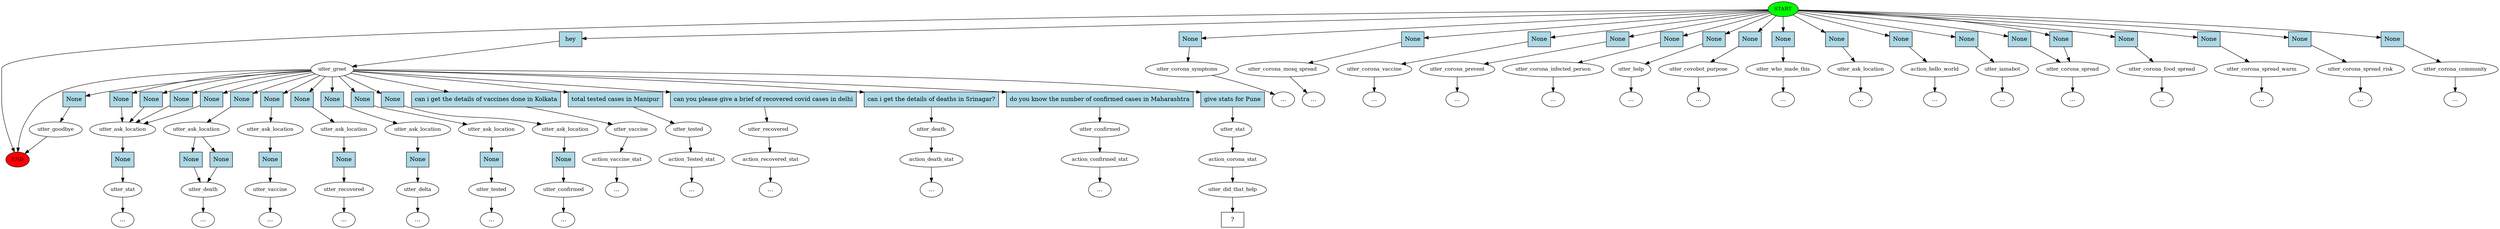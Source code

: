 digraph  {
0 [class="start active", fillcolor=green, fontsize=12, label=START, style=filled];
"-1" [class=end, fillcolor=red, fontsize=12, label=END, style=filled];
1 [class=active, fontsize=12, label=utter_greet];
2 [class="", fontsize=12, label=utter_corona_symptoms];
"-3" [class=ellipsis, label="..."];
3 [class="", fontsize=12, label=utter_corona_mosq_spread];
"-4" [class=ellipsis, label="..."];
4 [class="", fontsize=12, label=utter_corona_vaccine];
"-5" [class=ellipsis, label="..."];
5 [class="", fontsize=12, label=utter_corona_prevent];
"-6" [class=ellipsis, label="..."];
6 [class="", fontsize=12, label=utter_corona_infected_person];
"-7" [class=ellipsis, label="..."];
7 [class="", fontsize=12, label=utter_help];
"-8" [class=ellipsis, label="..."];
8 [class="", fontsize=12, label=utter_covobot_purpose];
"-9" [class=ellipsis, label="..."];
9 [class="", fontsize=12, label=utter_who_made_this];
"-10" [class=ellipsis, label="..."];
11 [class="", fontsize=12, label=utter_ask_location];
12 [class="", fontsize=12, label=utter_stat];
14 [class="", fontsize=12, label=utter_goodbye];
22 [class="", fontsize=12, label=utter_ask_location];
23 [class="", fontsize=12, label=utter_death];
"-15" [class=ellipsis, label="..."];
28 [class="", fontsize=12, label=utter_ask_location];
29 [class="", fontsize=12, label=utter_vaccine];
31 [class="", fontsize=12, label=utter_ask_location];
32 [class="", fontsize=12, label=utter_recovered];
33 [class="", fontsize=12, label=utter_ask_location];
"-18" [class=ellipsis, label="..."];
34 [class="", fontsize=12, label=action_hello_world];
"-19" [class=ellipsis, label="..."];
"-20" [class=ellipsis, label="..."];
39 [class="", fontsize=12, label=utter_ask_location];
40 [class="", fontsize=12, label=utter_delta];
"-21" [class=ellipsis, label="..."];
42 [class="", fontsize=12, label=utter_ask_location];
43 [class="", fontsize=12, label=utter_tested];
"-22" [class=ellipsis, label="..."];
"-23" [class=ellipsis, label="..."];
48 [class="", fontsize=12, label=utter_ask_location];
49 [class="", fontsize=12, label=utter_confirmed];
"-24" [class=ellipsis, label="..."];
"-25" [class=ellipsis, label="..."];
53 [class="", fontsize=12, label=utter_iamabot];
"-26" [class=ellipsis, label="..."];
54 [class="", fontsize=12, label=utter_corona_spread];
"-28" [class=ellipsis, label="..."];
56 [class="", fontsize=12, label=utter_corona_food_spread];
"-29" [class=ellipsis, label="..."];
57 [class="", fontsize=12, label=utter_corona_spread_warm];
"-30" [class=ellipsis, label="..."];
58 [class="", fontsize=12, label=utter_corona_spread_risk];
"-31" [class=ellipsis, label="..."];
59 [class="", fontsize=12, label=utter_corona_community];
"-32" [class=ellipsis, label="..."];
61 [class="", fontsize=12, label=utter_vaccine];
62 [class="", fontsize=12, label=action_vaccine_stat];
"-33" [class=ellipsis, label="..."];
64 [class="", fontsize=12, label=utter_tested];
65 [class="", fontsize=12, label=action_Tested_stat];
"-34" [class=ellipsis, label="..."];
67 [class="", fontsize=12, label=utter_recovered];
68 [class="", fontsize=12, label=action_recovered_stat];
"-35" [class=ellipsis, label="..."];
70 [class="", fontsize=12, label=utter_death];
71 [class="", fontsize=12, label=action_death_stat];
"-36" [class=ellipsis, label="..."];
73 [class="", fontsize=12, label=utter_confirmed];
74 [class="", fontsize=12, label=action_confirmed_stat];
"-37" [class=ellipsis, label="..."];
76 [class=active, fontsize=12, label=utter_stat];
77 [class=active, fontsize=12, label=action_corona_stat];
78 [class=active, fontsize=12, label=utter_did_that_help];
79 [class="intent dashed active", label="  ?  ", shape=rect];
80 [class="intent active", fillcolor=lightblue, label=hey, shape=rect, style=filled];
81 [class=intent, fillcolor=lightblue, label=None, shape=rect, style=filled];
82 [class=intent, fillcolor=lightblue, label=None, shape=rect, style=filled];
83 [class=intent, fillcolor=lightblue, label=None, shape=rect, style=filled];
84 [class=intent, fillcolor=lightblue, label=None, shape=rect, style=filled];
85 [class=intent, fillcolor=lightblue, label=None, shape=rect, style=filled];
86 [class=intent, fillcolor=lightblue, label=None, shape=rect, style=filled];
87 [class=intent, fillcolor=lightblue, label=None, shape=rect, style=filled];
88 [class=intent, fillcolor=lightblue, label=None, shape=rect, style=filled];
89 [class=intent, fillcolor=lightblue, label=None, shape=rect, style=filled];
90 [class=intent, fillcolor=lightblue, label=None, shape=rect, style=filled];
91 [class=intent, fillcolor=lightblue, label=None, shape=rect, style=filled];
92 [class=intent, fillcolor=lightblue, label=None, shape=rect, style=filled];
93 [class=intent, fillcolor=lightblue, label=None, shape=rect, style=filled];
94 [class=intent, fillcolor=lightblue, label=None, shape=rect, style=filled];
95 [class=intent, fillcolor=lightblue, label=None, shape=rect, style=filled];
96 [class=intent, fillcolor=lightblue, label=None, shape=rect, style=filled];
97 [class=intent, fillcolor=lightblue, label=None, shape=rect, style=filled];
98 [class=intent, fillcolor=lightblue, label=None, shape=rect, style=filled];
99 [class=intent, fillcolor=lightblue, label=None, shape=rect, style=filled];
100 [class=intent, fillcolor=lightblue, label=None, shape=rect, style=filled];
101 [class=intent, fillcolor=lightblue, label=None, shape=rect, style=filled];
102 [class=intent, fillcolor=lightblue, label=None, shape=rect, style=filled];
103 [class=intent, fillcolor=lightblue, label=None, shape=rect, style=filled];
104 [class=intent, fillcolor=lightblue, label=None, shape=rect, style=filled];
105 [class=intent, fillcolor=lightblue, label=None, shape=rect, style=filled];
106 [class=intent, fillcolor=lightblue, label=None, shape=rect, style=filled];
107 [class=intent, fillcolor=lightblue, label=None, shape=rect, style=filled];
108 [class=intent, fillcolor=lightblue, label=None, shape=rect, style=filled];
109 [class=intent, fillcolor=lightblue, label="can i get the details of vaccines done in Kolkata", shape=rect, style=filled];
110 [class=intent, fillcolor=lightblue, label="total tested cases in Manipur", shape=rect, style=filled];
111 [class=intent, fillcolor=lightblue, label="can you please give a brief of recovered covid cases in delhi", shape=rect, style=filled];
112 [class=intent, fillcolor=lightblue, label="can i get the details of deaths in Srinagar?", shape=rect, style=filled];
113 [class=intent, fillcolor=lightblue, label="do you know the number of confirmed cases in Maharashtra", shape=rect, style=filled];
114 [class="intent active", fillcolor=lightblue, label="give stats for Pune", shape=rect, style=filled];
115 [class=intent, fillcolor=lightblue, label=None, shape=rect, style=filled];
116 [class=intent, fillcolor=lightblue, label=None, shape=rect, style=filled];
117 [class=intent, fillcolor=lightblue, label=None, shape=rect, style=filled];
118 [class=intent, fillcolor=lightblue, label=None, shape=rect, style=filled];
119 [class=intent, fillcolor=lightblue, label=None, shape=rect, style=filled];
120 [class=intent, fillcolor=lightblue, label=None, shape=rect, style=filled];
121 [class=intent, fillcolor=lightblue, label=None, shape=rect, style=filled];
122 [class=intent, fillcolor=lightblue, label=None, shape=rect, style=filled];
0 -> "-1"  [class="", key=NONE, label=""];
0 -> 80  [class=active, key=0];
0 -> 81  [class="", key=0];
0 -> 82  [class="", key=0];
0 -> 83  [class="", key=0];
0 -> 84  [class="", key=0];
0 -> 85  [class="", key=0];
0 -> 86  [class="", key=0];
0 -> 87  [class="", key=0];
0 -> 88  [class="", key=0];
0 -> 89  [class="", key=0];
0 -> 90  [class="", key=0];
0 -> 91  [class="", key=0];
0 -> 92  [class="", key=0];
0 -> 93  [class="", key=0];
0 -> 94  [class="", key=0];
0 -> 95  [class="", key=0];
0 -> 96  [class="", key=0];
0 -> 97  [class="", key=0];
1 -> "-1"  [class="", key=NONE, label=""];
1 -> 98  [class="", key=0];
1 -> 99  [class="", key=0];
1 -> 100  [class="", key=0];
1 -> 101  [class="", key=0];
1 -> 102  [class="", key=0];
1 -> 103  [class="", key=0];
1 -> 104  [class="", key=0];
1 -> 105  [class="", key=0];
1 -> 106  [class="", key=0];
1 -> 107  [class="", key=0];
1 -> 108  [class="", key=0];
1 -> 109  [class="", key=0];
1 -> 110  [class="", key=0];
1 -> 111  [class="", key=0];
1 -> 112  [class="", key=0];
1 -> 113  [class="", key=0];
1 -> 114  [class=active, key=0];
2 -> "-3"  [class="", key=NONE, label=""];
3 -> "-4"  [class="", key=NONE, label=""];
4 -> "-5"  [class="", key=NONE, label=""];
5 -> "-6"  [class="", key=NONE, label=""];
6 -> "-7"  [class="", key=NONE, label=""];
7 -> "-8"  [class="", key=NONE, label=""];
8 -> "-9"  [class="", key=NONE, label=""];
9 -> "-10"  [class="", key=NONE, label=""];
11 -> 115  [class="", key=0];
12 -> "-25"  [class="", key=NONE, label=""];
14 -> "-1"  [class="", key=NONE, label=""];
22 -> 116  [class="", key=0];
22 -> 117  [class="", key=0];
23 -> "-15"  [class="", key=NONE, label=""];
28 -> 118  [class="", key=0];
29 -> "-20"  [class="", key=NONE, label=""];
31 -> 119  [class="", key=0];
32 -> "-23"  [class="", key=NONE, label=""];
33 -> "-18"  [class="", key=NONE, label=""];
34 -> "-19"  [class="", key=NONE, label=""];
39 -> 120  [class="", key=0];
40 -> "-21"  [class="", key=NONE, label=""];
42 -> 121  [class="", key=0];
43 -> "-22"  [class="", key=NONE, label=""];
48 -> 122  [class="", key=0];
49 -> "-24"  [class="", key=NONE, label=""];
53 -> "-26"  [class="", key=NONE, label=""];
54 -> "-28"  [class="", key=NONE, label=""];
56 -> "-29"  [class="", key=NONE, label=""];
57 -> "-30"  [class="", key=NONE, label=""];
58 -> "-31"  [class="", key=NONE, label=""];
59 -> "-32"  [class="", key=NONE, label=""];
61 -> 62  [class="", key=NONE, label=""];
62 -> "-33"  [class="", key=NONE, label=""];
64 -> 65  [class="", key=NONE, label=""];
65 -> "-34"  [class="", key=NONE, label=""];
67 -> 68  [class="", key=NONE, label=""];
68 -> "-35"  [class="", key=NONE, label=""];
70 -> 71  [class="", key=NONE, label=""];
71 -> "-36"  [class="", key=NONE, label=""];
73 -> 74  [class="", key=NONE, label=""];
74 -> "-37"  [class="", key=NONE, label=""];
76 -> 77  [class=active, key=NONE, label=""];
77 -> 78  [class=active, key=NONE, label=""];
78 -> 79  [class=active, key=NONE, label=""];
80 -> 1  [class=active, key=0];
81 -> 2  [class="", key=0];
82 -> 3  [class="", key=0];
83 -> 4  [class="", key=0];
84 -> 5  [class="", key=0];
85 -> 6  [class="", key=0];
86 -> 7  [class="", key=0];
87 -> 8  [class="", key=0];
88 -> 9  [class="", key=0];
89 -> 33  [class="", key=0];
90 -> 34  [class="", key=0];
91 -> 53  [class="", key=0];
92 -> 54  [class="", key=0];
93 -> 54  [class="", key=0];
94 -> 56  [class="", key=0];
95 -> 57  [class="", key=0];
96 -> 58  [class="", key=0];
97 -> 59  [class="", key=0];
98 -> 11  [class="", key=0];
99 -> 11  [class="", key=0];
100 -> 11  [class="", key=0];
101 -> 11  [class="", key=0];
102 -> 14  [class="", key=0];
103 -> 22  [class="", key=0];
104 -> 28  [class="", key=0];
105 -> 31  [class="", key=0];
106 -> 39  [class="", key=0];
107 -> 42  [class="", key=0];
108 -> 48  [class="", key=0];
109 -> 61  [class="", key=0];
110 -> 64  [class="", key=0];
111 -> 67  [class="", key=0];
112 -> 70  [class="", key=0];
113 -> 73  [class="", key=0];
114 -> 76  [class=active, key=0];
115 -> 12  [class="", key=0];
116 -> 23  [class="", key=0];
117 -> 23  [class="", key=0];
118 -> 29  [class="", key=0];
119 -> 32  [class="", key=0];
120 -> 40  [class="", key=0];
121 -> 43  [class="", key=0];
122 -> 49  [class="", key=0];
}
